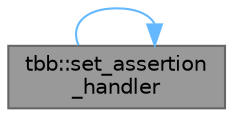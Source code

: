 digraph "tbb::set_assertion_handler"
{
 // LATEX_PDF_SIZE
  bgcolor="transparent";
  edge [fontname=Helvetica,fontsize=10,labelfontname=Helvetica,labelfontsize=10];
  node [fontname=Helvetica,fontsize=10,shape=box,height=0.2,width=0.4];
  rankdir="LR";
  Node1 [id="Node000001",label="tbb::set_assertion\l_handler",height=0.2,width=0.4,color="gray40", fillcolor="grey60", style="filled", fontcolor="black",tooltip="Set assertion handler and return previous value of it."];
  Node1 -> Node1 [id="edge1_Node000001_Node000001",color="steelblue1",style="solid",tooltip=" "];
}

